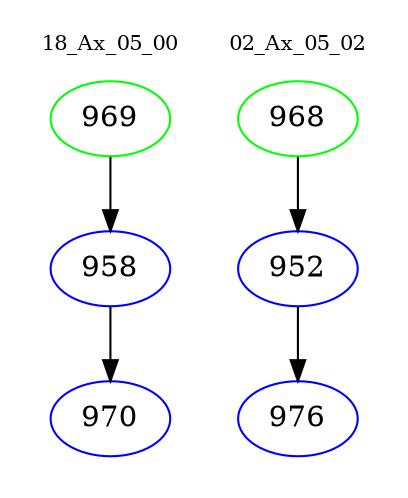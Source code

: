 digraph{
subgraph cluster_0 {
color = white
label = "18_Ax_05_00";
fontsize=10;
T0_969 [label="969", color="green"]
T0_969 -> T0_958 [color="black"]
T0_958 [label="958", color="blue"]
T0_958 -> T0_970 [color="black"]
T0_970 [label="970", color="blue"]
}
subgraph cluster_1 {
color = white
label = "02_Ax_05_02";
fontsize=10;
T1_968 [label="968", color="green"]
T1_968 -> T1_952 [color="black"]
T1_952 [label="952", color="blue"]
T1_952 -> T1_976 [color="black"]
T1_976 [label="976", color="blue"]
}
}
